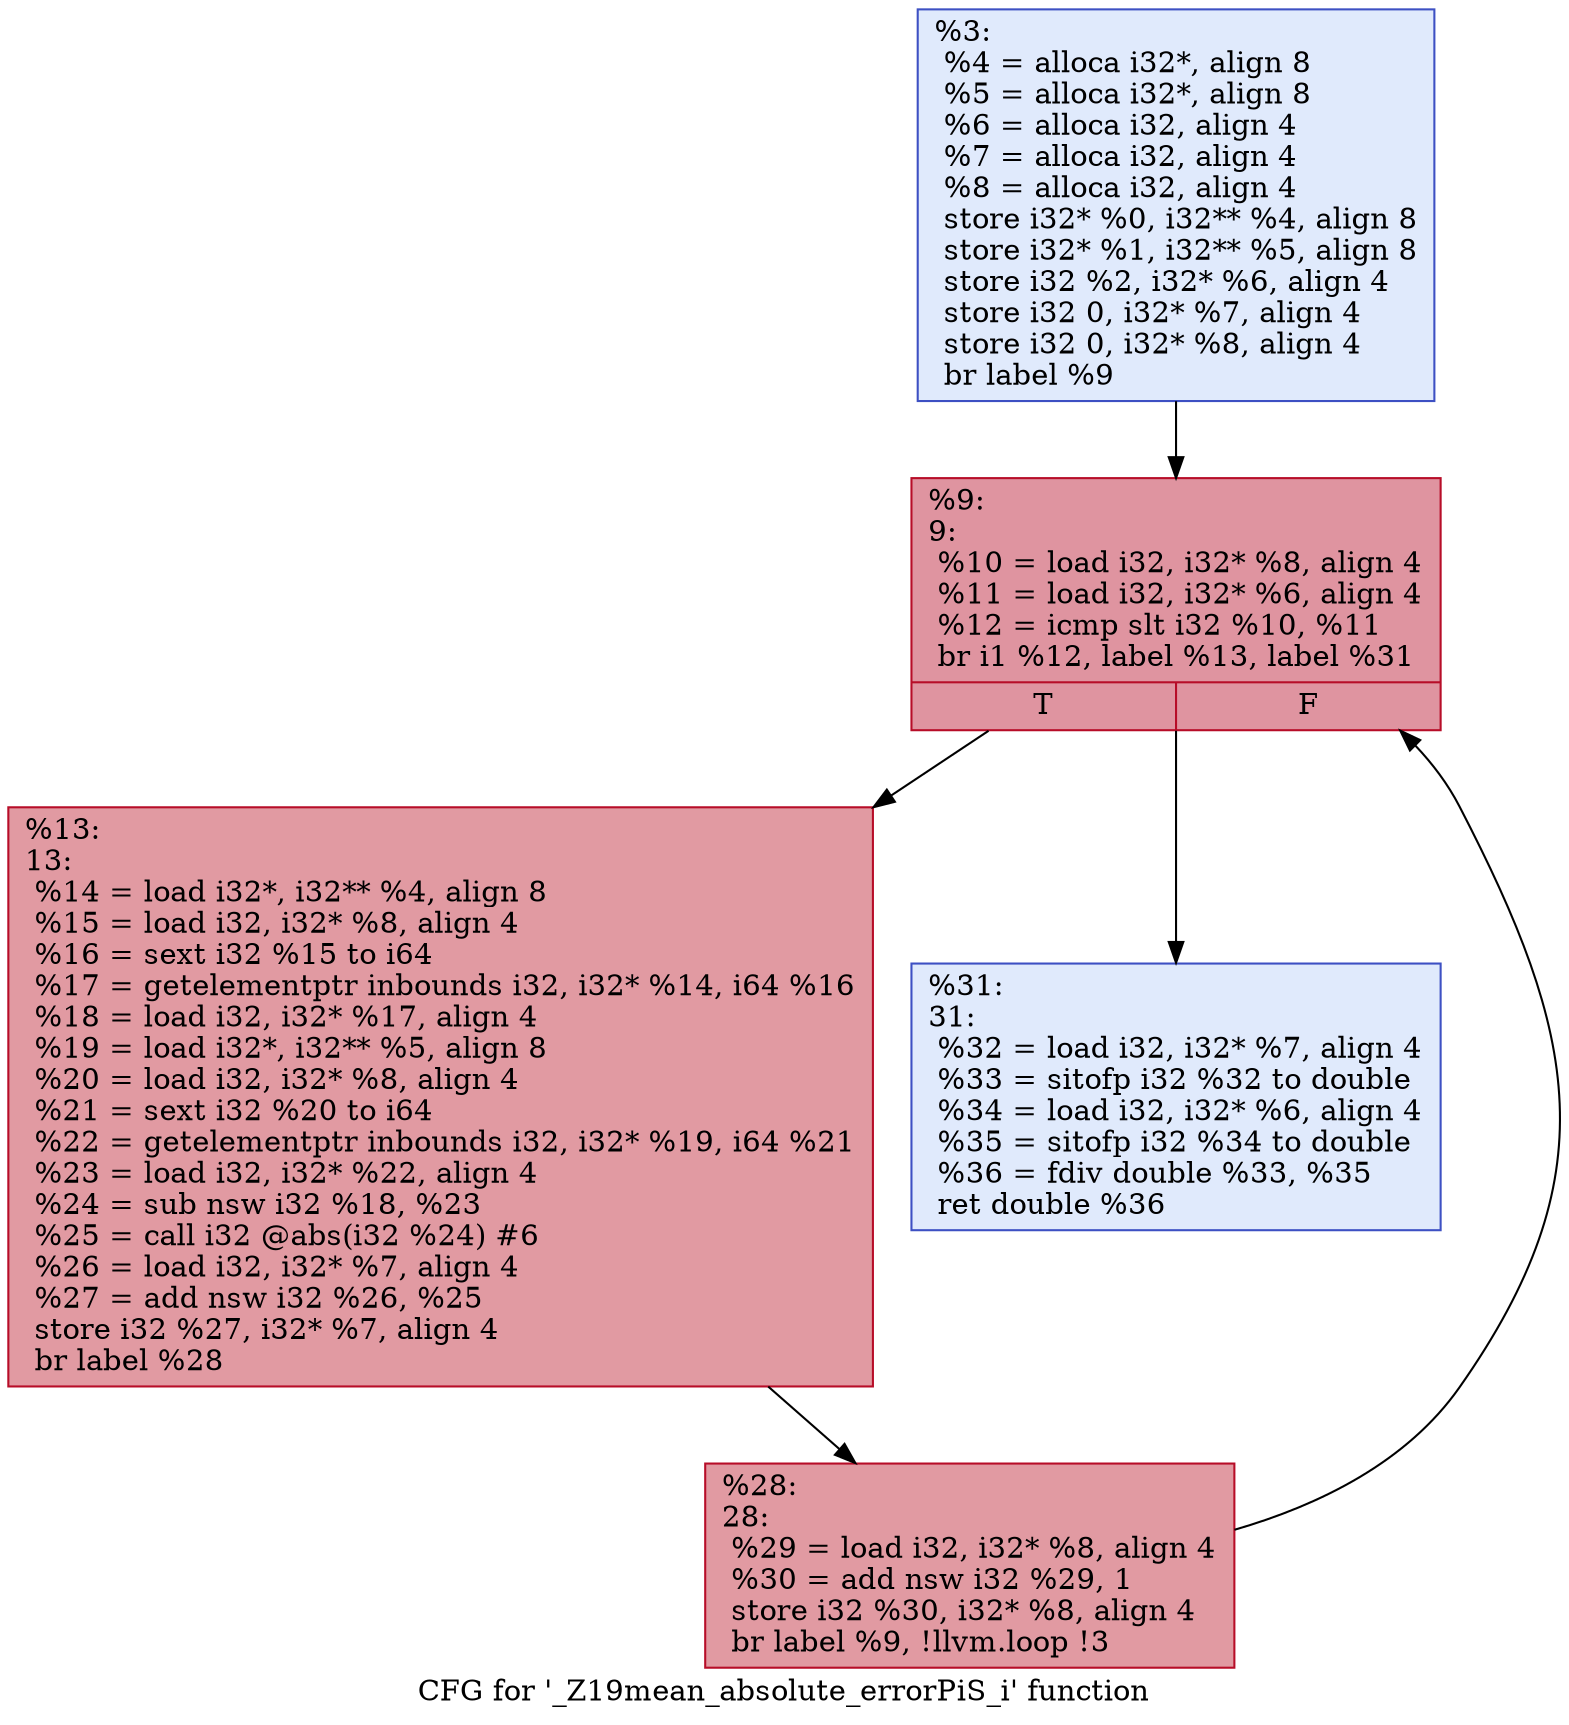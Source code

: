digraph "CFG for '_Z19mean_absolute_errorPiS_i' function" {
	label="CFG for '_Z19mean_absolute_errorPiS_i' function";

	1 [shape=record,color="#3d50c3ff", style=filled, fillcolor="#b9d0f970",label="{%3:\l  %4 = alloca i32*, align 8\l  %5 = alloca i32*, align 8\l  %6 = alloca i32, align 4\l  %7 = alloca i32, align 4\l  %8 = alloca i32, align 4\l  store i32* %0, i32** %4, align 8\l  store i32* %1, i32** %5, align 8\l  store i32 %2, i32* %6, align 4\l  store i32 0, i32* %7, align 4\l  store i32 0, i32* %8, align 4\l  br label %9\l}"];
	1 -> 2;
	2 [shape=record,color="#b70d28ff", style=filled, fillcolor="#b70d2870",label="{%9:\l9:                                                \l  %10 = load i32, i32* %8, align 4\l  %11 = load i32, i32* %6, align 4\l  %12 = icmp slt i32 %10, %11\l  br i1 %12, label %13, label %31\l|{<s0>T|<s1>F}}"];
	2 -> 3;
	2 -> 4;
	3 [shape=record,color="#b70d28ff", style=filled, fillcolor="#bb1b2c70",label="{%13:\l13:                                               \l  %14 = load i32*, i32** %4, align 8\l  %15 = load i32, i32* %8, align 4\l  %16 = sext i32 %15 to i64\l  %17 = getelementptr inbounds i32, i32* %14, i64 %16\l  %18 = load i32, i32* %17, align 4\l  %19 = load i32*, i32** %5, align 8\l  %20 = load i32, i32* %8, align 4\l  %21 = sext i32 %20 to i64\l  %22 = getelementptr inbounds i32, i32* %19, i64 %21\l  %23 = load i32, i32* %22, align 4\l  %24 = sub nsw i32 %18, %23\l  %25 = call i32 @abs(i32 %24) #6\l  %26 = load i32, i32* %7, align 4\l  %27 = add nsw i32 %26, %25\l  store i32 %27, i32* %7, align 4\l  br label %28\l}"];
	3 -> 5;
	5 [shape=record,color="#b70d28ff", style=filled, fillcolor="#bb1b2c70",label="{%28:\l28:                                               \l  %29 = load i32, i32* %8, align 4\l  %30 = add nsw i32 %29, 1\l  store i32 %30, i32* %8, align 4\l  br label %9, !llvm.loop !3\l}"];
	5 -> 2;
	4 [shape=record,color="#3d50c3ff", style=filled, fillcolor="#b9d0f970",label="{%31:\l31:                                               \l  %32 = load i32, i32* %7, align 4\l  %33 = sitofp i32 %32 to double\l  %34 = load i32, i32* %6, align 4\l  %35 = sitofp i32 %34 to double\l  %36 = fdiv double %33, %35\l  ret double %36\l}"];
}
